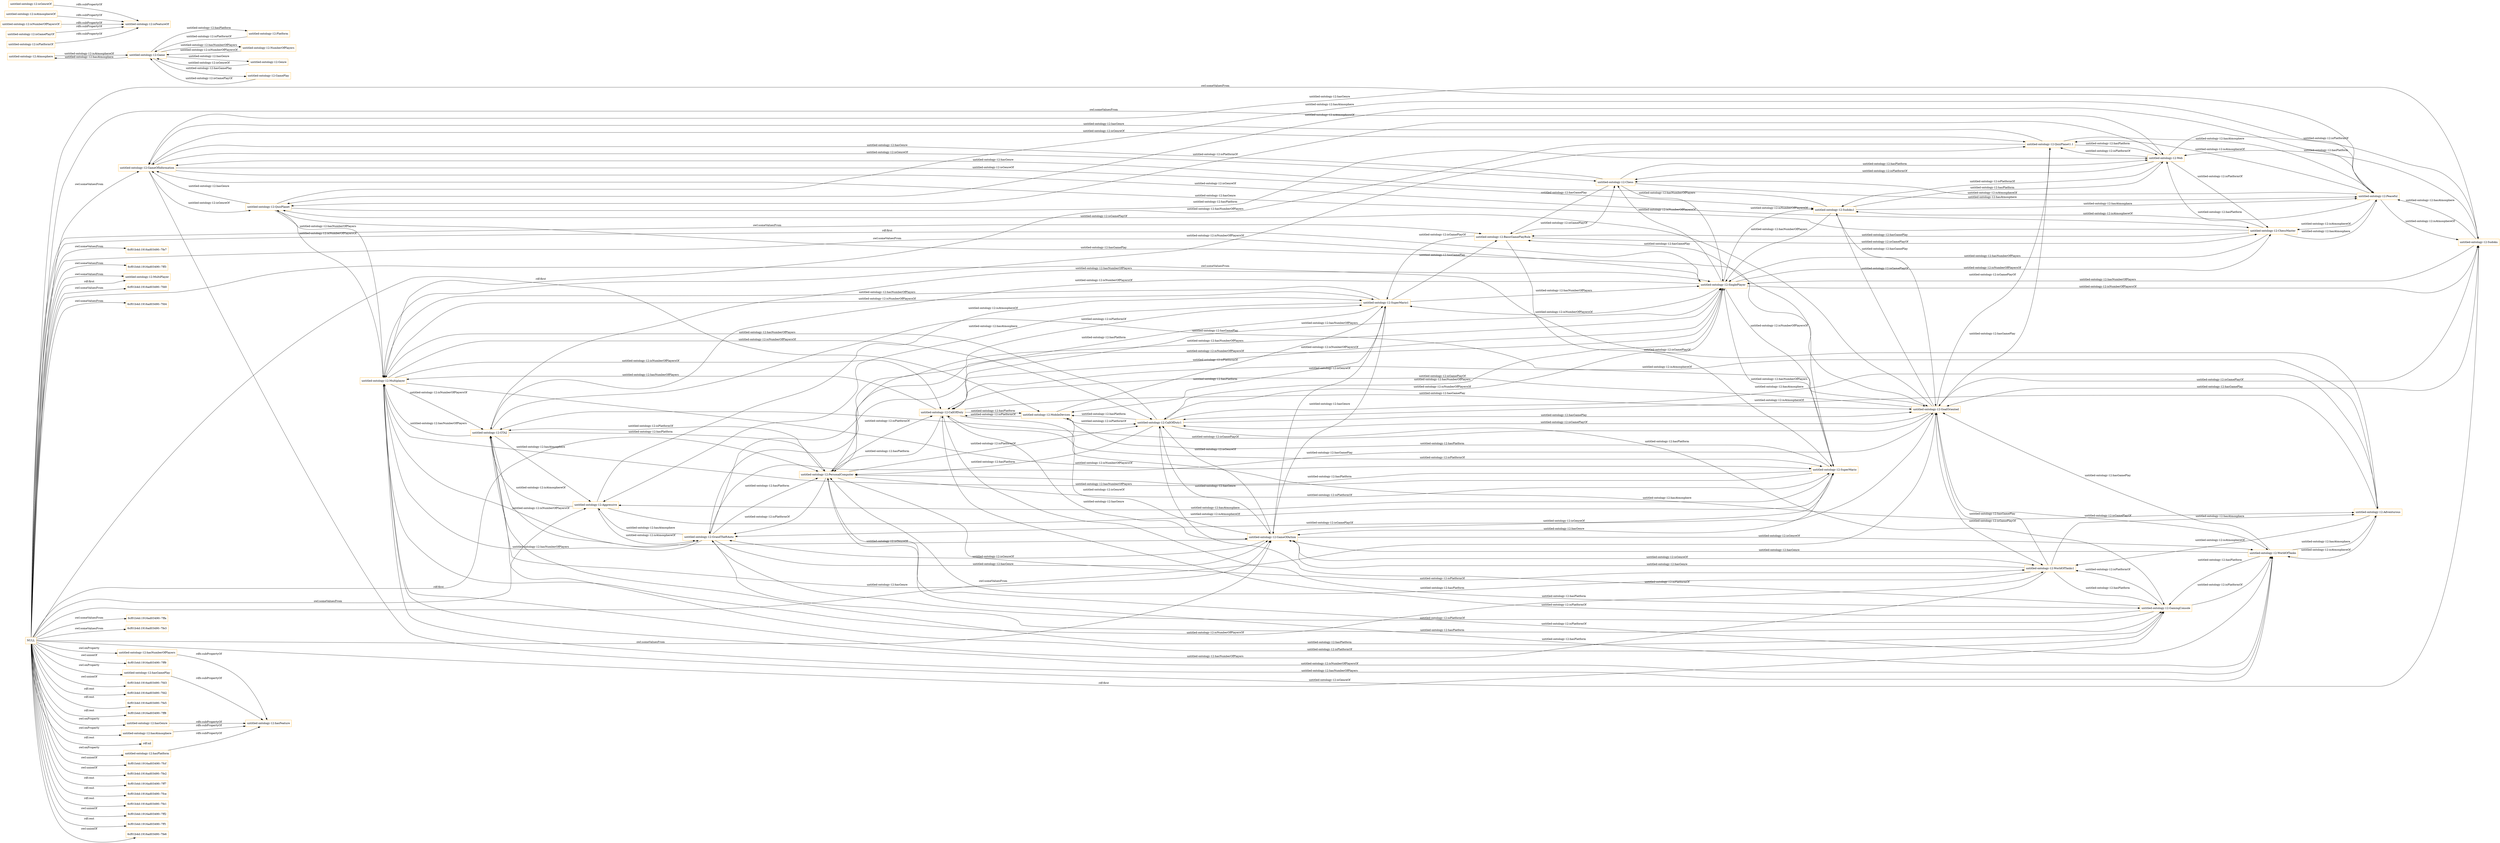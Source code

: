 digraph ar2dtool_diagram { 
rankdir=LR;
size="1501"
node [shape = rectangle, color="orange"]; "untitled-ontology-12:GameOfInformation" "untitled-ontology-12:Peaceful" "untitled-ontology-12:Atmosphere" "untitled-ontology-12:BasicGamePlayRule" "untitled-ontology-12:Platform" "untitled-ontology-12:QuizPlanet" "untitled-ontology-12:Web" "untitled-ontology-12:NumberOfPlayers" "untitled-ontology-12:MobileDevices" "6cf01b4d:1916ad03490:-7fe7" "untitled-ontology-12:Genre" "untitled-ontology-12:Aggressive" "untitled-ontology-12:Game" "untitled-ontology-12:GamePlay" "6cf01b4d:1916ad03490:-7ff3" "untitled-ontology-12:MultiPlayer" "untitled-ontology-12:CallOfDuty" "6cf01b4d:1916ad03490:-7fd0" "untitled-ontology-12:Sudoku" "untitled-ontology-12:Chess" "untitled-ontology-12:GoalOriented" "6cf01b4d:1916ad03490:-7fd4" "untitled-ontology-12:GrandTheftAuto" "untitled-ontology-12:Adventurous" "untitled-ontology-12:GamingConsole" "untitled-ontology-12:SinglePlayer" "6cf01b4d:1916ad03490:-7ffa" "6cf01b4d:1916ad03490:-7fe3" "untitled-ontology-12:GameOfAction" "untitled-ontology-12:PersonalComputer" "untitled-ontology-12:WorldOfTanks" "untitled-ontology-12:SuperMario" ; /*classes style*/
	"NULL" -> "untitled-ontology-12:hasPlatform" [ label = "owl:onProperty" ];
	"NULL" -> "6cf01b4d:1916ad03490:-7fd4" [ label = "owl:someValuesFrom" ];
	"NULL" -> "untitled-ontology-12:Adventurous" [ label = "owl:someValuesFrom" ];
	"NULL" -> "6cf01b4d:1916ad03490:-7fe7" [ label = "owl:someValuesFrom" ];
	"NULL" -> "6cf01b4d:1916ad03490:-7ff9" [ label = "owl:unionOf" ];
	"NULL" -> "6cf01b4d:1916ad03490:-7ffa" [ label = "owl:someValuesFrom" ];
	"NULL" -> "untitled-ontology-12:Peaceful" [ label = "owl:someValuesFrom" ];
	"NULL" -> "untitled-ontology-12:MultiPlayer" [ label = "owl:someValuesFrom" ];
	"NULL" -> "untitled-ontology-12:Web" [ label = "owl:someValuesFrom" ];
	"NULL" -> "untitled-ontology-12:MultiPlayer" [ label = "rdf:first" ];
	"NULL" -> "untitled-ontology-12:hasNumberOfPlayers" [ label = "owl:onProperty" ];
	"NULL" -> "untitled-ontology-12:GameOfInformation" [ label = "owl:someValuesFrom" ];
	"NULL" -> "6cf01b4d:1916ad03490:-7fd3" [ label = "owl:unionOf" ];
	"NULL" -> "6cf01b4d:1916ad03490:-7fd2" [ label = "rdf:rest" ];
	"NULL" -> "untitled-ontology-12:Aggressive" [ label = "owl:someValuesFrom" ];
	"NULL" -> "6cf01b4d:1916ad03490:-7fe5" [ label = "rdf:rest" ];
	"NULL" -> "untitled-ontology-12:MobileDevices" [ label = "rdf:first" ];
	"NULL" -> "6cf01b4d:1916ad03490:-7fe3" [ label = "owl:someValuesFrom" ];
	"NULL" -> "untitled-ontology-12:BasicGamePlayRule" [ label = "owl:someValuesFrom" ];
	"NULL" -> "6cf01b4d:1916ad03490:-7ff8" [ label = "rdf:rest" ];
	"NULL" -> "untitled-ontology-12:hasGamePlay" [ label = "owl:onProperty" ];
	"NULL" -> "untitled-ontology-12:hasGenre" [ label = "owl:onProperty" ];
	"NULL" -> "rdf:nil" [ label = "rdf:rest" ];
	"NULL" -> "untitled-ontology-12:SinglePlayer" [ label = "owl:someValuesFrom" ];
	"NULL" -> "untitled-ontology-12:GoalOriented" [ label = "owl:someValuesFrom" ];
	"NULL" -> "untitled-ontology-12:GameOfAction" [ label = "owl:someValuesFrom" ];
	"NULL" -> "untitled-ontology-12:hasAtmosphere" [ label = "owl:onProperty" ];
	"NULL" -> "6cf01b4d:1916ad03490:-7ff3" [ label = "owl:someValuesFrom" ];
	"NULL" -> "untitled-ontology-12:GamingConsole" [ label = "rdf:first" ];
	"NULL" -> "6cf01b4d:1916ad03490:-7fcf" [ label = "owl:unionOf" ];
	"NULL" -> "untitled-ontology-12:PersonalComputer" [ label = "rdf:first" ];
	"NULL" -> "6cf01b4d:1916ad03490:-7fe2" [ label = "owl:unionOf" ];
	"NULL" -> "6cf01b4d:1916ad03490:-7fd0" [ label = "owl:someValuesFrom" ];
	"NULL" -> "6cf01b4d:1916ad03490:-7ff7" [ label = "rdf:rest" ];
	"NULL" -> "6cf01b4d:1916ad03490:-7fce" [ label = "rdf:rest" ];
	"NULL" -> "6cf01b4d:1916ad03490:-7fe1" [ label = "rdf:rest" ];
	"NULL" -> "untitled-ontology-12:SinglePlayer" [ label = "rdf:first" ];
	"NULL" -> "6cf01b4d:1916ad03490:-7ff2" [ label = "owl:unionOf" ];
	"NULL" -> "6cf01b4d:1916ad03490:-7ff1" [ label = "rdf:rest" ];
	"NULL" -> "6cf01b4d:1916ad03490:-7fe6" [ label = "owl:unionOf" ];
	"untitled-ontology-12:Multiplayer" -> "untitled-ontology-12:SuperMario" [ label = "untitled-ontology-12:isNumberOfPlayersOf" ];
	"untitled-ontology-12:Multiplayer" -> "untitled-ontology-12:WorldOfTanks1" [ label = "untitled-ontology-12:isNumberOfPlayersOf" ];
	"untitled-ontology-12:Multiplayer" -> "untitled-ontology-12:WorldOfTanks" [ label = "untitled-ontology-12:isNumberOfPlayersOf" ];
	"untitled-ontology-12:Multiplayer" -> "untitled-ontology-12:SuperMario1" [ label = "untitled-ontology-12:isNumberOfPlayersOf" ];
	"untitled-ontology-12:Multiplayer" -> "untitled-ontology-12:QuizPlanet1.1" [ label = "untitled-ontology-12:isNumberOfPlayersOf" ];
	"untitled-ontology-12:Multiplayer" -> "untitled-ontology-12:GrandTheftAuto" [ label = "untitled-ontology-12:isNumberOfPlayersOf" ];
	"untitled-ontology-12:Multiplayer" -> "untitled-ontology-12:CallOfDuty1" [ label = "untitled-ontology-12:isNumberOfPlayersOf" ];
	"untitled-ontology-12:Multiplayer" -> "untitled-ontology-12:GTA2" [ label = "untitled-ontology-12:isNumberOfPlayersOf" ];
	"untitled-ontology-12:Multiplayer" -> "untitled-ontology-12:QuizPlanet" [ label = "untitled-ontology-12:isNumberOfPlayersOf" ];
	"untitled-ontology-12:Multiplayer" -> "untitled-ontology-12:CallOfDuty" [ label = "untitled-ontology-12:isNumberOfPlayersOf" ];
	"untitled-ontology-12:Adventurous" -> "untitled-ontology-12:WorldOfTanks1" [ label = "untitled-ontology-12:isAtmosphereOf" ];
	"untitled-ontology-12:Adventurous" -> "untitled-ontology-12:WorldOfTanks" [ label = "untitled-ontology-12:isAtmosphereOf" ];
	"untitled-ontology-12:Adventurous" -> "untitled-ontology-12:CallOfDuty1" [ label = "untitled-ontology-12:isAtmosphereOf" ];
	"untitled-ontology-12:Adventurous" -> "untitled-ontology-12:CallOfDuty" [ label = "untitled-ontology-12:isAtmosphereOf" ];
	"untitled-ontology-12:GTA2" -> "untitled-ontology-12:Multiplayer" [ label = "untitled-ontology-12:hasNumberOfPlayers" ];
	"untitled-ontology-12:GTA2" -> "untitled-ontology-12:GoalOriented" [ label = "untitled-ontology-12:hasGamePlay" ];
	"untitled-ontology-12:GTA2" -> "untitled-ontology-12:Aggressive" [ label = "untitled-ontology-12:hasAtmosphere" ];
	"untitled-ontology-12:GTA2" -> "untitled-ontology-12:PersonalComputer" [ label = "untitled-ontology-12:hasPlatform" ];
	"untitled-ontology-12:GTA2" -> "untitled-ontology-12:SinglePlayer" [ label = "untitled-ontology-12:hasNumberOfPlayers" ];
	"untitled-ontology-12:GTA2" -> "untitled-ontology-12:GamingConsole" [ label = "untitled-ontology-12:hasPlatform" ];
	"untitled-ontology-12:GTA2" -> "untitled-ontology-12:GameOfAction" [ label = "untitled-ontology-12:hasGenre" ];
	"untitled-ontology-12:Peaceful" -> "untitled-ontology-12:ChessMaster" [ label = "untitled-ontology-12:isAtmosphereOf" ];
	"untitled-ontology-12:Peaceful" -> "untitled-ontology-12:QuizPlanet1.1" [ label = "untitled-ontology-12:isAtmosphereOf" ];
	"untitled-ontology-12:Peaceful" -> "untitled-ontology-12:Chess" [ label = "untitled-ontology-12:isAtmosphereOf" ];
	"untitled-ontology-12:Peaceful" -> "untitled-ontology-12:QuizPlanet" [ label = "untitled-ontology-12:isAtmosphereOf" ];
	"untitled-ontology-12:Peaceful" -> "untitled-ontology-12:Sudoku" [ label = "untitled-ontology-12:isAtmosphereOf" ];
	"untitled-ontology-12:Peaceful" -> "untitled-ontology-12:Sudoku1" [ label = "untitled-ontology-12:isAtmosphereOf" ];
	"untitled-ontology-12:GoalOriented" -> "untitled-ontology-12:QuizPlanet" [ label = "untitled-ontology-12:isGamePlayOf" ];
	"untitled-ontology-12:GoalOriented" -> "untitled-ontology-12:Sudoku" [ label = "untitled-ontology-12:isGamePlayOf" ];
	"untitled-ontology-12:GoalOriented" -> "untitled-ontology-12:Sudoku1" [ label = "untitled-ontology-12:isGamePlayOf" ];
	"untitled-ontology-12:GoalOriented" -> "untitled-ontology-12:CallOfDuty" [ label = "untitled-ontology-12:isGamePlayOf" ];
	"untitled-ontology-12:GoalOriented" -> "untitled-ontology-12:CallOfDuty1" [ label = "untitled-ontology-12:isGamePlayOf" ];
	"untitled-ontology-12:GoalOriented" -> "untitled-ontology-12:WorldOfTanks1" [ label = "untitled-ontology-12:isGamePlayOf" ];
	"untitled-ontology-12:GoalOriented" -> "untitled-ontology-12:QuizPlanet1.1" [ label = "untitled-ontology-12:isGamePlayOf" ];
	"untitled-ontology-12:GoalOriented" -> "untitled-ontology-12:GTA2" [ label = "untitled-ontology-12:isGamePlayOf" ];
	"untitled-ontology-12:GoalOriented" -> "untitled-ontology-12:GrandTheftAuto" [ label = "untitled-ontology-12:isGamePlayOf" ];
	"untitled-ontology-12:GoalOriented" -> "untitled-ontology-12:WorldOfTanks" [ label = "untitled-ontology-12:isGamePlayOf" ];
	"untitled-ontology-12:CallOfDuty1" -> "untitled-ontology-12:Adventurous" [ label = "untitled-ontology-12:hasAtmosphere" ];
	"untitled-ontology-12:CallOfDuty1" -> "untitled-ontology-12:SinglePlayer" [ label = "untitled-ontology-12:hasNumberOfPlayers" ];
	"untitled-ontology-12:CallOfDuty1" -> "untitled-ontology-12:GameOfAction" [ label = "untitled-ontology-12:hasGenre" ];
	"untitled-ontology-12:CallOfDuty1" -> "untitled-ontology-12:GoalOriented" [ label = "untitled-ontology-12:hasGamePlay" ];
	"untitled-ontology-12:CallOfDuty1" -> "untitled-ontology-12:GamingConsole" [ label = "untitled-ontology-12:hasPlatform" ];
	"untitled-ontology-12:CallOfDuty1" -> "untitled-ontology-12:PersonalComputer" [ label = "untitled-ontology-12:hasPlatform" ];
	"untitled-ontology-12:CallOfDuty1" -> "untitled-ontology-12:Multiplayer" [ label = "untitled-ontology-12:hasNumberOfPlayers" ];
	"untitled-ontology-12:CallOfDuty1" -> "untitled-ontology-12:MobileDevices" [ label = "untitled-ontology-12:hasPlatform" ];
	"untitled-ontology-12:SinglePlayer" -> "untitled-ontology-12:SuperMario" [ label = "untitled-ontology-12:isNumberOfPlayersOf" ];
	"untitled-ontology-12:SinglePlayer" -> "untitled-ontology-12:CallOfDuty" [ label = "untitled-ontology-12:isNumberOfPlayersOf" ];
	"untitled-ontology-12:SinglePlayer" -> "untitled-ontology-12:Chess" [ label = "untitled-ontology-12:isNumberOfPlayersOf" ];
	"untitled-ontology-12:SinglePlayer" -> "untitled-ontology-12:SuperMario1" [ label = "untitled-ontology-12:isNumberOfPlayersOf" ];
	"untitled-ontology-12:SinglePlayer" -> "untitled-ontology-12:CallOfDuty1" [ label = "untitled-ontology-12:isNumberOfPlayersOf" ];
	"untitled-ontology-12:SinglePlayer" -> "untitled-ontology-12:GTA2" [ label = "untitled-ontology-12:isNumberOfPlayersOf" ];
	"untitled-ontology-12:SinglePlayer" -> "untitled-ontology-12:GrandTheftAuto" [ label = "untitled-ontology-12:isNumberOfPlayersOf" ];
	"untitled-ontology-12:SinglePlayer" -> "untitled-ontology-12:Sudoku1" [ label = "untitled-ontology-12:isNumberOfPlayersOf" ];
	"untitled-ontology-12:SinglePlayer" -> "untitled-ontology-12:ChessMaster" [ label = "untitled-ontology-12:isNumberOfPlayersOf" ];
	"untitled-ontology-12:SinglePlayer" -> "untitled-ontology-12:Sudoku" [ label = "untitled-ontology-12:isNumberOfPlayersOf" ];
	"untitled-ontology-12:QuizPlanet1.1" -> "untitled-ontology-12:Web" [ label = "untitled-ontology-12:hasPlatform" ];
	"untitled-ontology-12:QuizPlanet1.1" -> "untitled-ontology-12:Peaceful" [ label = "untitled-ontology-12:hasAtmosphere" ];
	"untitled-ontology-12:QuizPlanet1.1" -> "untitled-ontology-12:Multiplayer" [ label = "untitled-ontology-12:hasNumberOfPlayers" ];
	"untitled-ontology-12:QuizPlanet1.1" -> "untitled-ontology-12:GoalOriented" [ label = "untitled-ontology-12:hasGamePlay" ];
	"untitled-ontology-12:QuizPlanet1.1" -> "untitled-ontology-12:GameOfInformation" [ label = "untitled-ontology-12:hasGenre" ];
	"untitled-ontology-12:Aggressive" -> "untitled-ontology-12:SuperMario1" [ label = "untitled-ontology-12:isAtmosphereOf" ];
	"untitled-ontology-12:Aggressive" -> "untitled-ontology-12:SuperMario" [ label = "untitled-ontology-12:isAtmosphereOf" ];
	"untitled-ontology-12:Aggressive" -> "untitled-ontology-12:GrandTheftAuto" [ label = "untitled-ontology-12:isAtmosphereOf" ];
	"untitled-ontology-12:Aggressive" -> "untitled-ontology-12:GTA2" [ label = "untitled-ontology-12:isAtmosphereOf" ];
	"untitled-ontology-12:isGenreOf" -> "untitled-ontology-12:isFeatureOf" [ label = "rdfs:subPropertyOf" ];
	"untitled-ontology-12:Chess" -> "untitled-ontology-12:SinglePlayer" [ label = "untitled-ontology-12:hasNumberOfPlayers" ];
	"untitled-ontology-12:Chess" -> "untitled-ontology-12:Web" [ label = "untitled-ontology-12:hasPlatform" ];
	"untitled-ontology-12:Chess" -> "untitled-ontology-12:BasicGamePlayRule" [ label = "untitled-ontology-12:hasGamePlay" ];
	"untitled-ontology-12:Chess" -> "untitled-ontology-12:GameOfInformation" [ label = "untitled-ontology-12:hasGenre" ];
	"untitled-ontology-12:Chess" -> "untitled-ontology-12:Peaceful" [ label = "untitled-ontology-12:hasAtmosphere" ];
	"untitled-ontology-12:SuperMario1" -> "untitled-ontology-12:BasicGamePlayRule" [ label = "untitled-ontology-12:hasGamePlay" ];
	"untitled-ontology-12:SuperMario1" -> "untitled-ontology-12:Multiplayer" [ label = "untitled-ontology-12:hasNumberOfPlayers" ];
	"untitled-ontology-12:SuperMario1" -> "untitled-ontology-12:SinglePlayer" [ label = "untitled-ontology-12:hasNumberOfPlayers" ];
	"untitled-ontology-12:SuperMario1" -> "untitled-ontology-12:PersonalComputer" [ label = "untitled-ontology-12:hasPlatform" ];
	"untitled-ontology-12:SuperMario1" -> "untitled-ontology-12:Aggressive" [ label = "untitled-ontology-12:hasAtmosphere" ];
	"untitled-ontology-12:SuperMario1" -> "untitled-ontology-12:MobileDevices" [ label = "untitled-ontology-12:hasPlatform" ];
	"untitled-ontology-12:SuperMario1" -> "untitled-ontology-12:GameOfAction" [ label = "untitled-ontology-12:hasGenre" ];
	"untitled-ontology-12:QuizPlanet" -> "untitled-ontology-12:Multiplayer" [ label = "untitled-ontology-12:hasNumberOfPlayers" ];
	"untitled-ontology-12:QuizPlanet" -> "untitled-ontology-12:Web" [ label = "untitled-ontology-12:hasPlatform" ];
	"untitled-ontology-12:QuizPlanet" -> "untitled-ontology-12:GoalOriented" [ label = "untitled-ontology-12:hasGamePlay" ];
	"untitled-ontology-12:QuizPlanet" -> "untitled-ontology-12:Peaceful" [ label = "untitled-ontology-12:hasAtmosphere" ];
	"untitled-ontology-12:QuizPlanet" -> "untitled-ontology-12:GameOfInformation" [ label = "untitled-ontology-12:hasGenre" ];
	"untitled-ontology-12:hasPlatform" -> "untitled-ontology-12:hasFeature" [ label = "rdfs:subPropertyOf" ];
	"untitled-ontology-12:SuperMario" -> "untitled-ontology-12:GameOfAction" [ label = "untitled-ontology-12:hasGenre" ];
	"untitled-ontology-12:SuperMario" -> "untitled-ontology-12:BasicGamePlayRule" [ label = "untitled-ontology-12:hasGamePlay" ];
	"untitled-ontology-12:SuperMario" -> "untitled-ontology-12:SinglePlayer" [ label = "untitled-ontology-12:hasNumberOfPlayers" ];
	"untitled-ontology-12:SuperMario" -> "untitled-ontology-12:Multiplayer" [ label = "untitled-ontology-12:hasNumberOfPlayers" ];
	"untitled-ontology-12:SuperMario" -> "untitled-ontology-12:MobileDevices" [ label = "untitled-ontology-12:hasPlatform" ];
	"untitled-ontology-12:SuperMario" -> "untitled-ontology-12:PersonalComputer" [ label = "untitled-ontology-12:hasPlatform" ];
	"untitled-ontology-12:SuperMario" -> "untitled-ontology-12:Aggressive" [ label = "untitled-ontology-12:hasAtmosphere" ];
	"untitled-ontology-12:Sudoku1" -> "untitled-ontology-12:Web" [ label = "untitled-ontology-12:hasPlatform" ];
	"untitled-ontology-12:Sudoku1" -> "untitled-ontology-12:SinglePlayer" [ label = "untitled-ontology-12:hasNumberOfPlayers" ];
	"untitled-ontology-12:Sudoku1" -> "untitled-ontology-12:Peaceful" [ label = "untitled-ontology-12:hasAtmosphere" ];
	"untitled-ontology-12:Sudoku1" -> "untitled-ontology-12:GoalOriented" [ label = "untitled-ontology-12:hasGamePlay" ];
	"untitled-ontology-12:Sudoku1" -> "untitled-ontology-12:GameOfInformation" [ label = "untitled-ontology-12:hasGenre" ];
	"untitled-ontology-12:MobileDevices" -> "untitled-ontology-12:SuperMario1" [ label = "untitled-ontology-12:isPlatformOf" ];
	"untitled-ontology-12:MobileDevices" -> "untitled-ontology-12:SuperMario" [ label = "untitled-ontology-12:isPlatformOf" ];
	"untitled-ontology-12:MobileDevices" -> "untitled-ontology-12:CallOfDuty1" [ label = "untitled-ontology-12:isPlatformOf" ];
	"untitled-ontology-12:MobileDevices" -> "untitled-ontology-12:CallOfDuty" [ label = "untitled-ontology-12:isPlatformOf" ];
	"untitled-ontology-12:GameOfAction" -> "untitled-ontology-12:GTA2" [ label = "untitled-ontology-12:isGenreOf" ];
	"untitled-ontology-12:GameOfAction" -> "untitled-ontology-12:CallOfDuty" [ label = "untitled-ontology-12:isGenreOf" ];
	"untitled-ontology-12:GameOfAction" -> "untitled-ontology-12:SuperMario1" [ label = "untitled-ontology-12:isGenreOf" ];
	"untitled-ontology-12:GameOfAction" -> "untitled-ontology-12:CallOfDuty1" [ label = "untitled-ontology-12:isGenreOf" ];
	"untitled-ontology-12:GameOfAction" -> "untitled-ontology-12:WorldOfTanks" [ label = "untitled-ontology-12:isGenreOf" ];
	"untitled-ontology-12:GameOfAction" -> "untitled-ontology-12:SuperMario" [ label = "untitled-ontology-12:isGenreOf" ];
	"untitled-ontology-12:GameOfAction" -> "untitled-ontology-12:WorldOfTanks1" [ label = "untitled-ontology-12:isGenreOf" ];
	"untitled-ontology-12:GameOfAction" -> "untitled-ontology-12:GrandTheftAuto" [ label = "untitled-ontology-12:isGenreOf" ];
	"untitled-ontology-12:isAtmosphereOf" -> "untitled-ontology-12:isFeatureOf" [ label = "rdfs:subPropertyOf" ];
	"untitled-ontology-12:ChessMaster" -> "untitled-ontology-12:Web" [ label = "untitled-ontology-12:hasPlatform" ];
	"untitled-ontology-12:ChessMaster" -> "untitled-ontology-12:SinglePlayer" [ label = "untitled-ontology-12:hasNumberOfPlayers" ];
	"untitled-ontology-12:ChessMaster" -> "untitled-ontology-12:Peaceful" [ label = "untitled-ontology-12:hasAtmosphere" ];
	"untitled-ontology-12:ChessMaster" -> "untitled-ontology-12:GameOfInformation" [ label = "untitled-ontology-12:hasGenre" ];
	"untitled-ontology-12:ChessMaster" -> "untitled-ontology-12:BasicGamePlayRule" [ label = "untitled-ontology-12:hasGamePlay" ];
	"untitled-ontology-12:CallOfDuty" -> "untitled-ontology-12:GamingConsole" [ label = "untitled-ontology-12:hasPlatform" ];
	"untitled-ontology-12:CallOfDuty" -> "untitled-ontology-12:SinglePlayer" [ label = "untitled-ontology-12:hasNumberOfPlayers" ];
	"untitled-ontology-12:CallOfDuty" -> "untitled-ontology-12:Multiplayer" [ label = "untitled-ontology-12:hasNumberOfPlayers" ];
	"untitled-ontology-12:CallOfDuty" -> "untitled-ontology-12:Adventurous" [ label = "untitled-ontology-12:hasAtmosphere" ];
	"untitled-ontology-12:CallOfDuty" -> "untitled-ontology-12:PersonalComputer" [ label = "untitled-ontology-12:hasPlatform" ];
	"untitled-ontology-12:CallOfDuty" -> "untitled-ontology-12:GameOfAction" [ label = "untitled-ontology-12:hasGenre" ];
	"untitled-ontology-12:CallOfDuty" -> "untitled-ontology-12:GoalOriented" [ label = "untitled-ontology-12:hasGamePlay" ];
	"untitled-ontology-12:CallOfDuty" -> "untitled-ontology-12:MobileDevices" [ label = "untitled-ontology-12:hasPlatform" ];
	"untitled-ontology-12:hasNumberOfPlayers" -> "untitled-ontology-12:hasFeature" [ label = "rdfs:subPropertyOf" ];
	"untitled-ontology-12:Sudoku" -> "untitled-ontology-12:Web" [ label = "untitled-ontology-12:hasPlatform" ];
	"untitled-ontology-12:Sudoku" -> "untitled-ontology-12:GoalOriented" [ label = "untitled-ontology-12:hasGamePlay" ];
	"untitled-ontology-12:Sudoku" -> "untitled-ontology-12:SinglePlayer" [ label = "untitled-ontology-12:hasNumberOfPlayers" ];
	"untitled-ontology-12:Sudoku" -> "untitled-ontology-12:Peaceful" [ label = "untitled-ontology-12:hasAtmosphere" ];
	"untitled-ontology-12:Sudoku" -> "untitled-ontology-12:GameOfInformation" [ label = "untitled-ontology-12:hasGenre" ];
	"untitled-ontology-12:hasGenre" -> "untitled-ontology-12:hasFeature" [ label = "rdfs:subPropertyOf" ];
	"untitled-ontology-12:WorldOfTanks" -> "untitled-ontology-12:Multiplayer" [ label = "untitled-ontology-12:hasNumberOfPlayers" ];
	"untitled-ontology-12:WorldOfTanks" -> "untitled-ontology-12:GoalOriented" [ label = "untitled-ontology-12:hasGamePlay" ];
	"untitled-ontology-12:WorldOfTanks" -> "untitled-ontology-12:PersonalComputer" [ label = "untitled-ontology-12:hasPlatform" ];
	"untitled-ontology-12:WorldOfTanks" -> "untitled-ontology-12:Adventurous" [ label = "untitled-ontology-12:hasAtmosphere" ];
	"untitled-ontology-12:WorldOfTanks" -> "untitled-ontology-12:GameOfAction" [ label = "untitled-ontology-12:hasGenre" ];
	"untitled-ontology-12:WorldOfTanks" -> "untitled-ontology-12:GamingConsole" [ label = "untitled-ontology-12:hasPlatform" ];
	"untitled-ontology-12:GrandTheftAuto" -> "untitled-ontology-12:GameOfAction" [ label = "untitled-ontology-12:hasGenre" ];
	"untitled-ontology-12:GrandTheftAuto" -> "untitled-ontology-12:GoalOriented" [ label = "untitled-ontology-12:hasGamePlay" ];
	"untitled-ontology-12:GrandTheftAuto" -> "untitled-ontology-12:GamingConsole" [ label = "untitled-ontology-12:hasPlatform" ];
	"untitled-ontology-12:GrandTheftAuto" -> "untitled-ontology-12:Multiplayer" [ label = "untitled-ontology-12:hasNumberOfPlayers" ];
	"untitled-ontology-12:GrandTheftAuto" -> "untitled-ontology-12:PersonalComputer" [ label = "untitled-ontology-12:hasPlatform" ];
	"untitled-ontology-12:GrandTheftAuto" -> "untitled-ontology-12:SinglePlayer" [ label = "untitled-ontology-12:hasNumberOfPlayers" ];
	"untitled-ontology-12:GrandTheftAuto" -> "untitled-ontology-12:Aggressive" [ label = "untitled-ontology-12:hasAtmosphere" ];
	"untitled-ontology-12:hasAtmosphere" -> "untitled-ontology-12:hasFeature" [ label = "rdfs:subPropertyOf" ];
	"untitled-ontology-12:isNumberOfPlayersOf" -> "untitled-ontology-12:isFeatureOf" [ label = "rdfs:subPropertyOf" ];
	"untitled-ontology-12:Web" -> "untitled-ontology-12:ChessMaster" [ label = "untitled-ontology-12:isPlatformOf" ];
	"untitled-ontology-12:Web" -> "untitled-ontology-12:Sudoku1" [ label = "untitled-ontology-12:isPlatformOf" ];
	"untitled-ontology-12:Web" -> "untitled-ontology-12:Sudoku" [ label = "untitled-ontology-12:isPlatformOf" ];
	"untitled-ontology-12:Web" -> "untitled-ontology-12:QuizPlanet" [ label = "untitled-ontology-12:isPlatformOf" ];
	"untitled-ontology-12:Web" -> "untitled-ontology-12:Chess" [ label = "untitled-ontology-12:isPlatformOf" ];
	"untitled-ontology-12:Web" -> "untitled-ontology-12:QuizPlanet1.1" [ label = "untitled-ontology-12:isPlatformOf" ];
	"untitled-ontology-12:isGamePlayOf" -> "untitled-ontology-12:isFeatureOf" [ label = "rdfs:subPropertyOf" ];
	"untitled-ontology-12:PersonalComputer" -> "untitled-ontology-12:WorldOfTanks" [ label = "untitled-ontology-12:isPlatformOf" ];
	"untitled-ontology-12:PersonalComputer" -> "untitled-ontology-12:GTA2" [ label = "untitled-ontology-12:isPlatformOf" ];
	"untitled-ontology-12:PersonalComputer" -> "untitled-ontology-12:GrandTheftAuto" [ label = "untitled-ontology-12:isPlatformOf" ];
	"untitled-ontology-12:PersonalComputer" -> "untitled-ontology-12:CallOfDuty1" [ label = "untitled-ontology-12:isPlatformOf" ];
	"untitled-ontology-12:PersonalComputer" -> "untitled-ontology-12:WorldOfTanks1" [ label = "untitled-ontology-12:isPlatformOf" ];
	"untitled-ontology-12:PersonalComputer" -> "untitled-ontology-12:SuperMario1" [ label = "untitled-ontology-12:isPlatformOf" ];
	"untitled-ontology-12:PersonalComputer" -> "untitled-ontology-12:CallOfDuty" [ label = "untitled-ontology-12:isPlatformOf" ];
	"untitled-ontology-12:PersonalComputer" -> "untitled-ontology-12:SuperMario" [ label = "untitled-ontology-12:isPlatformOf" ];
	"untitled-ontology-12:GamingConsole" -> "untitled-ontology-12:GTA2" [ label = "untitled-ontology-12:isPlatformOf" ];
	"untitled-ontology-12:GamingConsole" -> "untitled-ontology-12:CallOfDuty1" [ label = "untitled-ontology-12:isPlatformOf" ];
	"untitled-ontology-12:GamingConsole" -> "untitled-ontology-12:GrandTheftAuto" [ label = "untitled-ontology-12:isPlatformOf" ];
	"untitled-ontology-12:GamingConsole" -> "untitled-ontology-12:CallOfDuty" [ label = "untitled-ontology-12:isPlatformOf" ];
	"untitled-ontology-12:GamingConsole" -> "untitled-ontology-12:WorldOfTanks1" [ label = "untitled-ontology-12:isPlatformOf" ];
	"untitled-ontology-12:GamingConsole" -> "untitled-ontology-12:WorldOfTanks" [ label = "untitled-ontology-12:isPlatformOf" ];
	"untitled-ontology-12:isPlatformOf" -> "untitled-ontology-12:isFeatureOf" [ label = "rdfs:subPropertyOf" ];
	"untitled-ontology-12:GameOfInformation" -> "untitled-ontology-12:Sudoku1" [ label = "untitled-ontology-12:isGenreOf" ];
	"untitled-ontology-12:GameOfInformation" -> "untitled-ontology-12:Chess" [ label = "untitled-ontology-12:isGenreOf" ];
	"untitled-ontology-12:GameOfInformation" -> "untitled-ontology-12:ChessMaster" [ label = "untitled-ontology-12:isGenreOf" ];
	"untitled-ontology-12:GameOfInformation" -> "untitled-ontology-12:Sudoku" [ label = "untitled-ontology-12:isGenreOf" ];
	"untitled-ontology-12:GameOfInformation" -> "untitled-ontology-12:QuizPlanet" [ label = "untitled-ontology-12:isGenreOf" ];
	"untitled-ontology-12:GameOfInformation" -> "untitled-ontology-12:QuizPlanet1.1" [ label = "untitled-ontology-12:isGenreOf" ];
	"untitled-ontology-12:WorldOfTanks1" -> "untitled-ontology-12:PersonalComputer" [ label = "untitled-ontology-12:hasPlatform" ];
	"untitled-ontology-12:WorldOfTanks1" -> "untitled-ontology-12:GameOfAction" [ label = "untitled-ontology-12:hasGenre" ];
	"untitled-ontology-12:WorldOfTanks1" -> "untitled-ontology-12:GoalOriented" [ label = "untitled-ontology-12:hasGamePlay" ];
	"untitled-ontology-12:WorldOfTanks1" -> "untitled-ontology-12:GamingConsole" [ label = "untitled-ontology-12:hasPlatform" ];
	"untitled-ontology-12:WorldOfTanks1" -> "untitled-ontology-12:Multiplayer" [ label = "untitled-ontology-12:hasNumberOfPlayers" ];
	"untitled-ontology-12:WorldOfTanks1" -> "untitled-ontology-12:Adventurous" [ label = "untitled-ontology-12:hasAtmosphere" ];
	"untitled-ontology-12:hasGamePlay" -> "untitled-ontology-12:hasFeature" [ label = "rdfs:subPropertyOf" ];
	"untitled-ontology-12:BasicGamePlayRule" -> "untitled-ontology-12:SuperMario1" [ label = "untitled-ontology-12:isGamePlayOf" ];
	"untitled-ontology-12:BasicGamePlayRule" -> "untitled-ontology-12:SuperMario" [ label = "untitled-ontology-12:isGamePlayOf" ];
	"untitled-ontology-12:BasicGamePlayRule" -> "untitled-ontology-12:ChessMaster" [ label = "untitled-ontology-12:isGamePlayOf" ];
	"untitled-ontology-12:BasicGamePlayRule" -> "untitled-ontology-12:Chess" [ label = "untitled-ontology-12:isGamePlayOf" ];
	"untitled-ontology-12:NumberOfPlayers" -> "untitled-ontology-12:Game" [ label = "untitled-ontology-12:isNumberOfPlayersOf" ];
	"untitled-ontology-12:Game" -> "untitled-ontology-12:GamePlay" [ label = "untitled-ontology-12:hasGamePlay" ];
	"untitled-ontology-12:Game" -> "untitled-ontology-12:Genre" [ label = "untitled-ontology-12:hasGenre" ];
	"untitled-ontology-12:Game" -> "untitled-ontology-12:NumberOfPlayers" [ label = "untitled-ontology-12:hasNumberOfPlayers" ];
	"untitled-ontology-12:Game" -> "untitled-ontology-12:Platform" [ label = "untitled-ontology-12:hasPlatform" ];
	"untitled-ontology-12:Game" -> "untitled-ontology-12:Atmosphere" [ label = "untitled-ontology-12:hasAtmosphere" ];
	"untitled-ontology-12:Genre" -> "untitled-ontology-12:Game" [ label = "untitled-ontology-12:isGenreOf" ];
	"untitled-ontology-12:Atmosphere" -> "untitled-ontology-12:Game" [ label = "untitled-ontology-12:isAtmosphereOf" ];
	"untitled-ontology-12:Platform" -> "untitled-ontology-12:Game" [ label = "untitled-ontology-12:isPlatformOf" ];
	"untitled-ontology-12:GamePlay" -> "untitled-ontology-12:Game" [ label = "untitled-ontology-12:isGamePlayOf" ];

}
